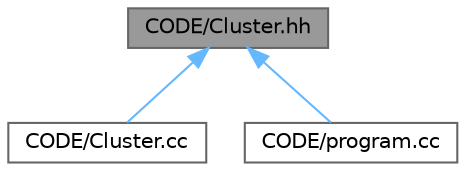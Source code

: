 digraph "CODE/Cluster.hh"
{
 // LATEX_PDF_SIZE
  bgcolor="transparent";
  edge [fontname=Helvetica,fontsize=10,labelfontname=Helvetica,labelfontsize=10];
  node [fontname=Helvetica,fontsize=10,shape=box,height=0.2,width=0.4];
  Node1 [id="Node000001",label="CODE/Cluster.hh",height=0.2,width=0.4,color="gray40", fillcolor="grey60", style="filled", fontcolor="black",tooltip="Especificación de la clase Cluster."];
  Node1 -> Node2 [id="edge3_Node000001_Node000002",dir="back",color="steelblue1",style="solid",tooltip=" "];
  Node2 [id="Node000002",label="CODE/Cluster.cc",height=0.2,width=0.4,color="grey40", fillcolor="white", style="filled",URL="$Cluster_8cc.html",tooltip="Implementación de la clase Area_espera."];
  Node1 -> Node3 [id="edge4_Node000001_Node000003",dir="back",color="steelblue1",style="solid",tooltip=" "];
  Node3 [id="Node000003",label="CODE/program.cc",height=0.2,width=0.4,color="grey40", fillcolor="white", style="filled",URL="$program_8cc.html",tooltip="Programa principal."];
}

